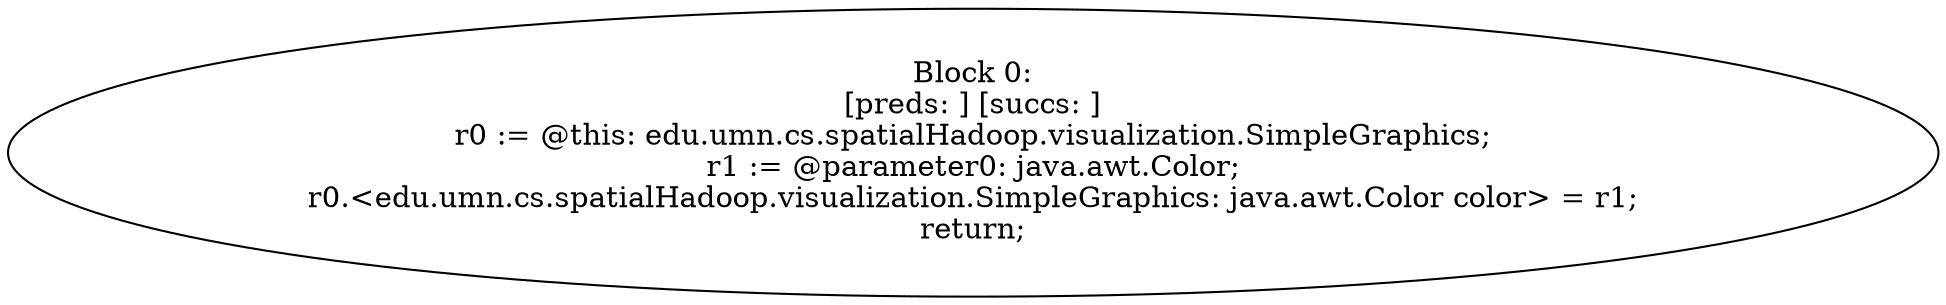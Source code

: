 digraph "unitGraph" {
    "Block 0:
[preds: ] [succs: ]
r0 := @this: edu.umn.cs.spatialHadoop.visualization.SimpleGraphics;
r1 := @parameter0: java.awt.Color;
r0.<edu.umn.cs.spatialHadoop.visualization.SimpleGraphics: java.awt.Color color> = r1;
return;
"
}
